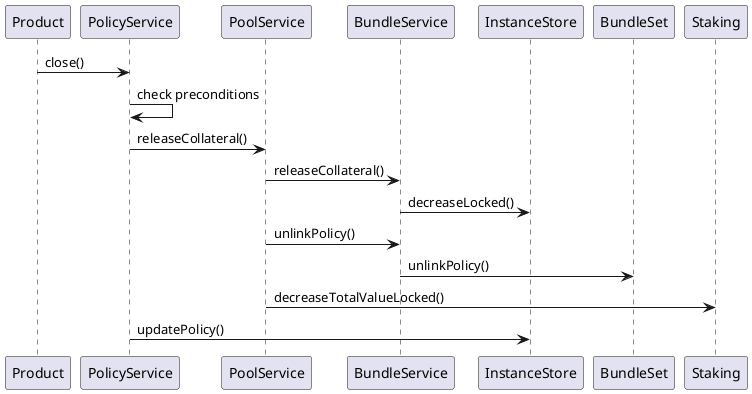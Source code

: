 @startuml

participant Product

participant PolicyService
participant PoolService
participant BundleService

participant InstanceStore
participant BundleSet
participant Staking

Product -> PolicyService : close()

PolicyService -> PolicyService : check preconditions
PolicyService -> PoolService : releaseCollateral()

PoolService -> BundleService : releaseCollateral()
BundleService -> InstanceStore: decreaseLocked()

PoolService -> BundleService : unlinkPolicy()
BundleService -> BundleSet: unlinkPolicy()

PoolService -> Staking : decreaseTotalValueLocked()

PolicyService -> InstanceStore : updatePolicy()

@enduml